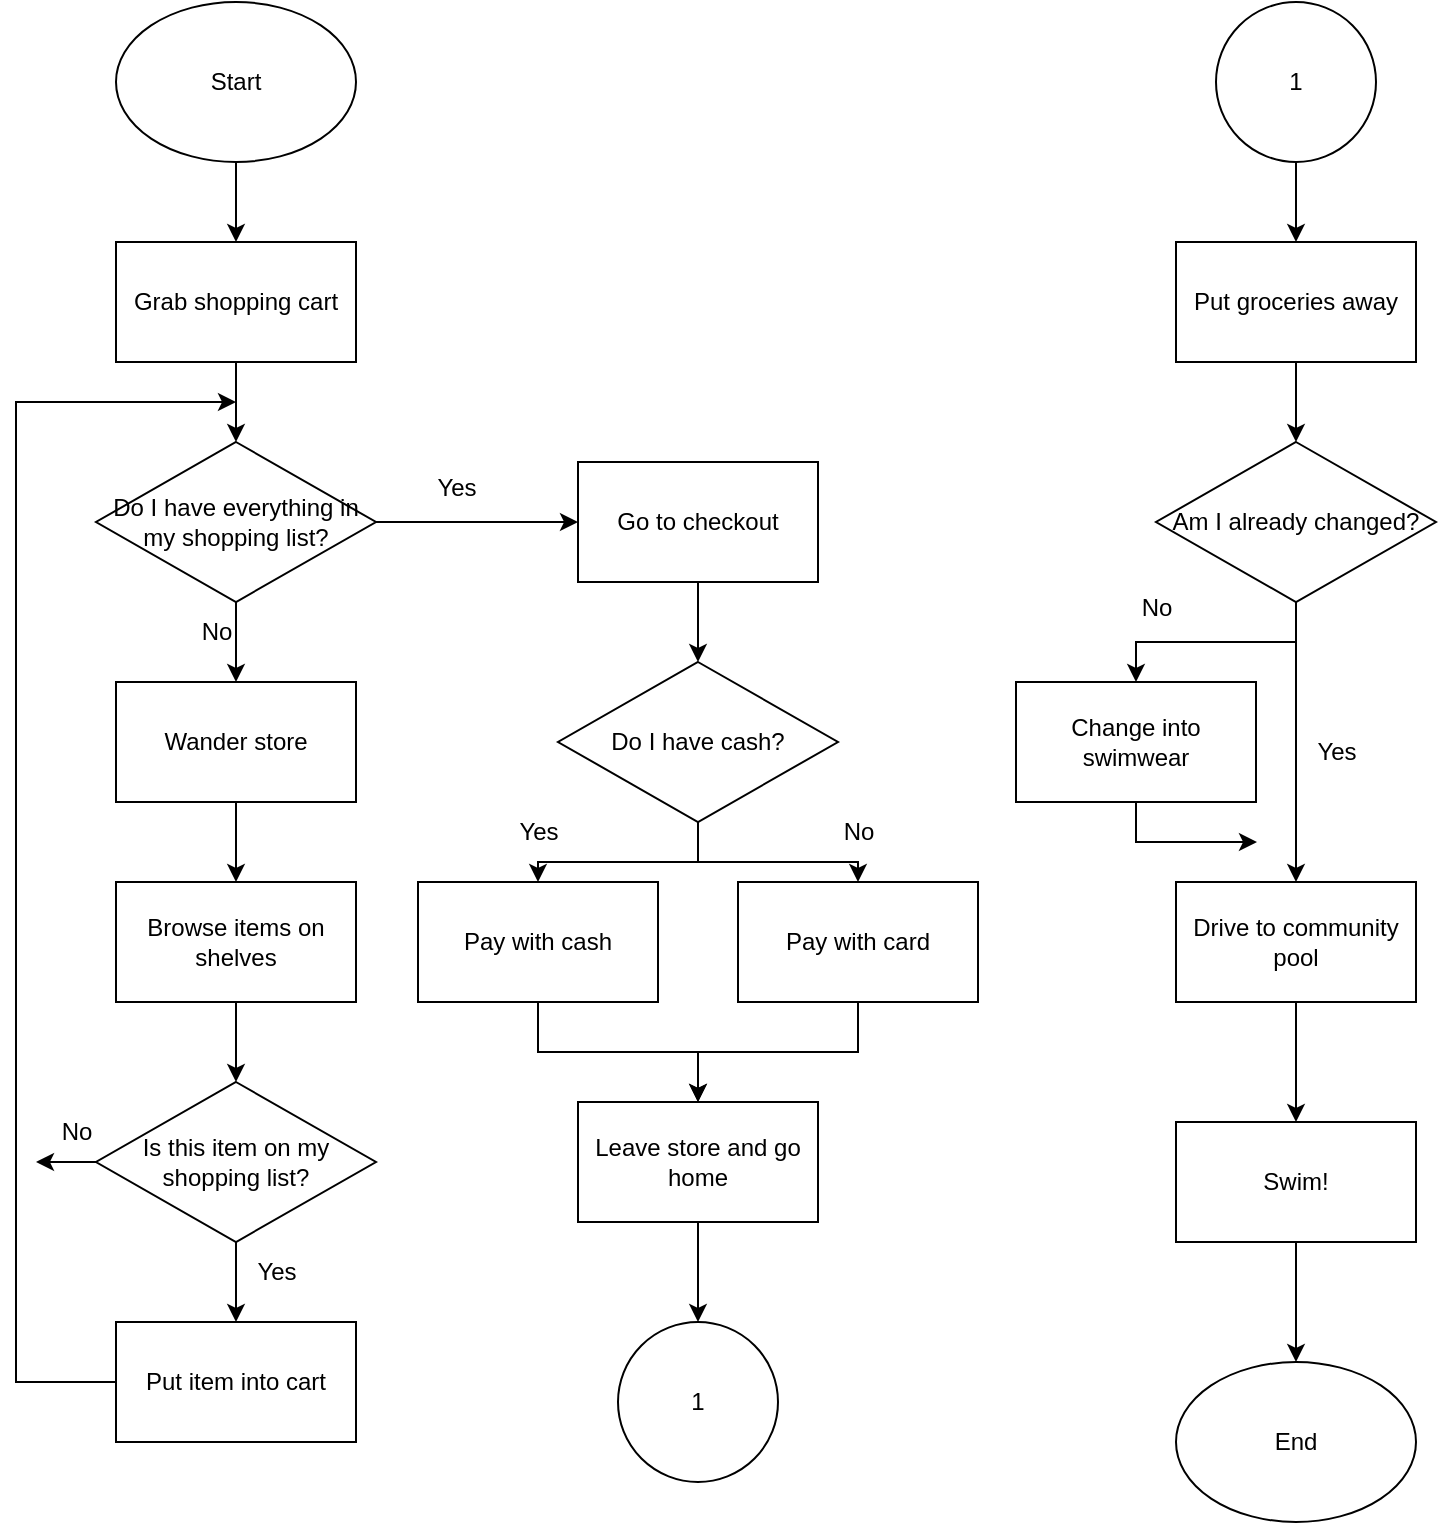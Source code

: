 <mxfile version="24.7.13">
  <diagram name="Page-1" id="i1qydEw4L0IxSHDY14Tf">
    <mxGraphModel dx="976" dy="1551" grid="1" gridSize="10" guides="1" tooltips="1" connect="1" arrows="1" fold="1" page="1" pageScale="1" pageWidth="850" pageHeight="1100" math="0" shadow="0">
      <root>
        <mxCell id="0" />
        <mxCell id="1" parent="0" />
        <mxCell id="wf9cqmbmSkDsWgFhtP63-7" value="" style="edgeStyle=orthogonalEdgeStyle;rounded=0;orthogonalLoop=1;jettySize=auto;html=1;" edge="1" parent="1" source="wf9cqmbmSkDsWgFhtP63-1" target="wf9cqmbmSkDsWgFhtP63-2">
          <mxGeometry relative="1" as="geometry" />
        </mxCell>
        <mxCell id="wf9cqmbmSkDsWgFhtP63-1" value="Start" style="ellipse;whiteSpace=wrap;html=1;" vertex="1" parent="1">
          <mxGeometry x="90" y="40" width="120" height="80" as="geometry" />
        </mxCell>
        <mxCell id="wf9cqmbmSkDsWgFhtP63-8" value="" style="edgeStyle=orthogonalEdgeStyle;rounded=0;orthogonalLoop=1;jettySize=auto;html=1;" edge="1" parent="1" source="wf9cqmbmSkDsWgFhtP63-2" target="wf9cqmbmSkDsWgFhtP63-6">
          <mxGeometry relative="1" as="geometry" />
        </mxCell>
        <mxCell id="wf9cqmbmSkDsWgFhtP63-2" value="Grab shopping cart" style="rounded=0;whiteSpace=wrap;html=1;" vertex="1" parent="1">
          <mxGeometry x="90" y="160" width="120" height="60" as="geometry" />
        </mxCell>
        <mxCell id="wf9cqmbmSkDsWgFhtP63-10" value="" style="edgeStyle=orthogonalEdgeStyle;rounded=0;orthogonalLoop=1;jettySize=auto;html=1;" edge="1" parent="1" source="wf9cqmbmSkDsWgFhtP63-3" target="wf9cqmbmSkDsWgFhtP63-4">
          <mxGeometry relative="1" as="geometry" />
        </mxCell>
        <mxCell id="wf9cqmbmSkDsWgFhtP63-3" value="Wander store" style="rounded=0;whiteSpace=wrap;html=1;" vertex="1" parent="1">
          <mxGeometry x="90" y="380" width="120" height="60" as="geometry" />
        </mxCell>
        <mxCell id="wf9cqmbmSkDsWgFhtP63-11" value="" style="edgeStyle=orthogonalEdgeStyle;rounded=0;orthogonalLoop=1;jettySize=auto;html=1;" edge="1" parent="1" source="wf9cqmbmSkDsWgFhtP63-4" target="wf9cqmbmSkDsWgFhtP63-5">
          <mxGeometry relative="1" as="geometry" />
        </mxCell>
        <mxCell id="wf9cqmbmSkDsWgFhtP63-4" value="Browse items on shelves" style="rounded=0;whiteSpace=wrap;html=1;" vertex="1" parent="1">
          <mxGeometry x="90" y="480" width="120" height="60" as="geometry" />
        </mxCell>
        <mxCell id="wf9cqmbmSkDsWgFhtP63-15" value="" style="edgeStyle=orthogonalEdgeStyle;rounded=0;orthogonalLoop=1;jettySize=auto;html=1;" edge="1" parent="1" source="wf9cqmbmSkDsWgFhtP63-5" target="wf9cqmbmSkDsWgFhtP63-13">
          <mxGeometry relative="1" as="geometry" />
        </mxCell>
        <mxCell id="wf9cqmbmSkDsWgFhtP63-16" style="edgeStyle=orthogonalEdgeStyle;rounded=0;orthogonalLoop=1;jettySize=auto;html=1;" edge="1" parent="1" source="wf9cqmbmSkDsWgFhtP63-5">
          <mxGeometry relative="1" as="geometry">
            <mxPoint x="50" y="620" as="targetPoint" />
          </mxGeometry>
        </mxCell>
        <mxCell id="wf9cqmbmSkDsWgFhtP63-5" value="Is this item on my shopping list?" style="rhombus;whiteSpace=wrap;html=1;" vertex="1" parent="1">
          <mxGeometry x="80" y="580" width="140" height="80" as="geometry" />
        </mxCell>
        <mxCell id="wf9cqmbmSkDsWgFhtP63-9" value="" style="edgeStyle=orthogonalEdgeStyle;rounded=0;orthogonalLoop=1;jettySize=auto;html=1;" edge="1" parent="1" source="wf9cqmbmSkDsWgFhtP63-6" target="wf9cqmbmSkDsWgFhtP63-3">
          <mxGeometry relative="1" as="geometry" />
        </mxCell>
        <mxCell id="wf9cqmbmSkDsWgFhtP63-20" value="" style="edgeStyle=orthogonalEdgeStyle;rounded=0;orthogonalLoop=1;jettySize=auto;html=1;" edge="1" parent="1" source="wf9cqmbmSkDsWgFhtP63-6" target="wf9cqmbmSkDsWgFhtP63-19">
          <mxGeometry relative="1" as="geometry" />
        </mxCell>
        <mxCell id="wf9cqmbmSkDsWgFhtP63-6" value="Do I have everything in my shopping list?" style="rhombus;whiteSpace=wrap;html=1;" vertex="1" parent="1">
          <mxGeometry x="80" y="260" width="140" height="80" as="geometry" />
        </mxCell>
        <mxCell id="wf9cqmbmSkDsWgFhtP63-12" value="No" style="text;html=1;align=center;verticalAlign=middle;resizable=0;points=[];autosize=1;strokeColor=none;fillColor=none;" vertex="1" parent="1">
          <mxGeometry x="120" y="340" width="40" height="30" as="geometry" />
        </mxCell>
        <mxCell id="wf9cqmbmSkDsWgFhtP63-14" style="edgeStyle=orthogonalEdgeStyle;rounded=0;orthogonalLoop=1;jettySize=auto;html=1;" edge="1" parent="1" source="wf9cqmbmSkDsWgFhtP63-13">
          <mxGeometry relative="1" as="geometry">
            <mxPoint x="150" y="240" as="targetPoint" />
            <Array as="points">
              <mxPoint x="40" y="730" />
              <mxPoint x="40" y="240" />
            </Array>
          </mxGeometry>
        </mxCell>
        <mxCell id="wf9cqmbmSkDsWgFhtP63-13" value="Put item into cart" style="rounded=0;whiteSpace=wrap;html=1;" vertex="1" parent="1">
          <mxGeometry x="90" y="700" width="120" height="60" as="geometry" />
        </mxCell>
        <mxCell id="wf9cqmbmSkDsWgFhtP63-17" value="No" style="text;html=1;align=center;verticalAlign=middle;resizable=0;points=[];autosize=1;strokeColor=none;fillColor=none;" vertex="1" parent="1">
          <mxGeometry x="50" y="590" width="40" height="30" as="geometry" />
        </mxCell>
        <mxCell id="wf9cqmbmSkDsWgFhtP63-18" value="Yes" style="text;html=1;align=center;verticalAlign=middle;resizable=0;points=[];autosize=1;strokeColor=none;fillColor=none;" vertex="1" parent="1">
          <mxGeometry x="150" y="660" width="40" height="30" as="geometry" />
        </mxCell>
        <mxCell id="wf9cqmbmSkDsWgFhtP63-23" value="" style="edgeStyle=orthogonalEdgeStyle;rounded=0;orthogonalLoop=1;jettySize=auto;html=1;" edge="1" parent="1" source="wf9cqmbmSkDsWgFhtP63-19" target="wf9cqmbmSkDsWgFhtP63-22">
          <mxGeometry relative="1" as="geometry" />
        </mxCell>
        <mxCell id="wf9cqmbmSkDsWgFhtP63-19" value="Go to checkout" style="whiteSpace=wrap;html=1;" vertex="1" parent="1">
          <mxGeometry x="321" y="270" width="120" height="60" as="geometry" />
        </mxCell>
        <mxCell id="wf9cqmbmSkDsWgFhtP63-21" value="Yes" style="text;html=1;align=center;verticalAlign=middle;resizable=0;points=[];autosize=1;strokeColor=none;fillColor=none;" vertex="1" parent="1">
          <mxGeometry x="240" y="268" width="40" height="30" as="geometry" />
        </mxCell>
        <mxCell id="wf9cqmbmSkDsWgFhtP63-26" style="edgeStyle=orthogonalEdgeStyle;rounded=0;orthogonalLoop=1;jettySize=auto;html=1;" edge="1" parent="1" source="wf9cqmbmSkDsWgFhtP63-22" target="wf9cqmbmSkDsWgFhtP63-24">
          <mxGeometry relative="1" as="geometry" />
        </mxCell>
        <mxCell id="wf9cqmbmSkDsWgFhtP63-27" style="edgeStyle=orthogonalEdgeStyle;rounded=0;orthogonalLoop=1;jettySize=auto;html=1;" edge="1" parent="1" source="wf9cqmbmSkDsWgFhtP63-22" target="wf9cqmbmSkDsWgFhtP63-25">
          <mxGeometry relative="1" as="geometry" />
        </mxCell>
        <mxCell id="wf9cqmbmSkDsWgFhtP63-22" value="Do I have cash?" style="rhombus;whiteSpace=wrap;html=1;" vertex="1" parent="1">
          <mxGeometry x="311" y="370" width="140" height="80" as="geometry" />
        </mxCell>
        <mxCell id="wf9cqmbmSkDsWgFhtP63-34" style="edgeStyle=orthogonalEdgeStyle;rounded=0;orthogonalLoop=1;jettySize=auto;html=1;entryX=0.5;entryY=0;entryDx=0;entryDy=0;" edge="1" parent="1" source="wf9cqmbmSkDsWgFhtP63-24" target="wf9cqmbmSkDsWgFhtP63-30">
          <mxGeometry relative="1" as="geometry" />
        </mxCell>
        <mxCell id="wf9cqmbmSkDsWgFhtP63-24" value="Pay with cash" style="rounded=0;whiteSpace=wrap;html=1;" vertex="1" parent="1">
          <mxGeometry x="241" y="480" width="120" height="60" as="geometry" />
        </mxCell>
        <mxCell id="wf9cqmbmSkDsWgFhtP63-35" style="edgeStyle=orthogonalEdgeStyle;rounded=0;orthogonalLoop=1;jettySize=auto;html=1;" edge="1" parent="1" source="wf9cqmbmSkDsWgFhtP63-25" target="wf9cqmbmSkDsWgFhtP63-30">
          <mxGeometry relative="1" as="geometry" />
        </mxCell>
        <mxCell id="wf9cqmbmSkDsWgFhtP63-25" value="Pay with card" style="rounded=0;whiteSpace=wrap;html=1;" vertex="1" parent="1">
          <mxGeometry x="401" y="480" width="120" height="60" as="geometry" />
        </mxCell>
        <mxCell id="wf9cqmbmSkDsWgFhtP63-28" value="Yes" style="text;html=1;align=center;verticalAlign=middle;resizable=0;points=[];autosize=1;strokeColor=none;fillColor=none;" vertex="1" parent="1">
          <mxGeometry x="281" y="440" width="40" height="30" as="geometry" />
        </mxCell>
        <mxCell id="wf9cqmbmSkDsWgFhtP63-29" value="No" style="text;html=1;align=center;verticalAlign=middle;resizable=0;points=[];autosize=1;strokeColor=none;fillColor=none;" vertex="1" parent="1">
          <mxGeometry x="441" y="440" width="40" height="30" as="geometry" />
        </mxCell>
        <mxCell id="wf9cqmbmSkDsWgFhtP63-36" value="" style="edgeStyle=orthogonalEdgeStyle;rounded=0;orthogonalLoop=1;jettySize=auto;html=1;" edge="1" parent="1" source="wf9cqmbmSkDsWgFhtP63-30" target="wf9cqmbmSkDsWgFhtP63-33">
          <mxGeometry relative="1" as="geometry" />
        </mxCell>
        <mxCell id="wf9cqmbmSkDsWgFhtP63-30" value="Leave store and go home" style="rounded=0;whiteSpace=wrap;html=1;" vertex="1" parent="1">
          <mxGeometry x="321" y="590" width="120" height="60" as="geometry" />
        </mxCell>
        <mxCell id="wf9cqmbmSkDsWgFhtP63-33" value="1" style="ellipse;whiteSpace=wrap;html=1;aspect=fixed;" vertex="1" parent="1">
          <mxGeometry x="341" y="700" width="80" height="80" as="geometry" />
        </mxCell>
        <mxCell id="wf9cqmbmSkDsWgFhtP63-40" value="" style="edgeStyle=orthogonalEdgeStyle;rounded=0;orthogonalLoop=1;jettySize=auto;html=1;" edge="1" parent="1" source="wf9cqmbmSkDsWgFhtP63-37" target="wf9cqmbmSkDsWgFhtP63-39">
          <mxGeometry relative="1" as="geometry" />
        </mxCell>
        <mxCell id="wf9cqmbmSkDsWgFhtP63-37" value="1" style="ellipse;whiteSpace=wrap;html=1;aspect=fixed;" vertex="1" parent="1">
          <mxGeometry x="640" y="40" width="80" height="80" as="geometry" />
        </mxCell>
        <mxCell id="wf9cqmbmSkDsWgFhtP63-49" value="" style="edgeStyle=orthogonalEdgeStyle;rounded=0;orthogonalLoop=1;jettySize=auto;html=1;" edge="1" parent="1" source="wf9cqmbmSkDsWgFhtP63-39" target="wf9cqmbmSkDsWgFhtP63-41">
          <mxGeometry relative="1" as="geometry" />
        </mxCell>
        <mxCell id="wf9cqmbmSkDsWgFhtP63-39" value="Put groceries away" style="rounded=0;whiteSpace=wrap;html=1;" vertex="1" parent="1">
          <mxGeometry x="620" y="160" width="120" height="60" as="geometry" />
        </mxCell>
        <mxCell id="wf9cqmbmSkDsWgFhtP63-44" style="edgeStyle=orthogonalEdgeStyle;rounded=0;orthogonalLoop=1;jettySize=auto;html=1;entryX=0.5;entryY=0;entryDx=0;entryDy=0;" edge="1" parent="1" source="wf9cqmbmSkDsWgFhtP63-41" target="wf9cqmbmSkDsWgFhtP63-42">
          <mxGeometry relative="1" as="geometry" />
        </mxCell>
        <mxCell id="wf9cqmbmSkDsWgFhtP63-45" style="edgeStyle=orthogonalEdgeStyle;rounded=0;orthogonalLoop=1;jettySize=auto;html=1;" edge="1" parent="1" source="wf9cqmbmSkDsWgFhtP63-41" target="wf9cqmbmSkDsWgFhtP63-43">
          <mxGeometry relative="1" as="geometry" />
        </mxCell>
        <mxCell id="wf9cqmbmSkDsWgFhtP63-41" value="Am I already changed?" style="rhombus;whiteSpace=wrap;html=1;" vertex="1" parent="1">
          <mxGeometry x="610" y="260" width="140" height="80" as="geometry" />
        </mxCell>
        <mxCell id="wf9cqmbmSkDsWgFhtP63-46" style="edgeStyle=orthogonalEdgeStyle;rounded=0;orthogonalLoop=1;jettySize=auto;html=1;" edge="1" parent="1" source="wf9cqmbmSkDsWgFhtP63-42">
          <mxGeometry relative="1" as="geometry">
            <mxPoint x="660" y="460" as="targetPoint" />
          </mxGeometry>
        </mxCell>
        <mxCell id="wf9cqmbmSkDsWgFhtP63-42" value="Change into swimwear" style="rounded=0;whiteSpace=wrap;html=1;" vertex="1" parent="1">
          <mxGeometry x="540" y="380" width="120" height="60" as="geometry" />
        </mxCell>
        <mxCell id="wf9cqmbmSkDsWgFhtP63-51" value="" style="edgeStyle=orthogonalEdgeStyle;rounded=0;orthogonalLoop=1;jettySize=auto;html=1;" edge="1" parent="1" source="wf9cqmbmSkDsWgFhtP63-43" target="wf9cqmbmSkDsWgFhtP63-50">
          <mxGeometry relative="1" as="geometry" />
        </mxCell>
        <mxCell id="wf9cqmbmSkDsWgFhtP63-43" value="Drive to community pool" style="rounded=0;whiteSpace=wrap;html=1;" vertex="1" parent="1">
          <mxGeometry x="620" y="480" width="120" height="60" as="geometry" />
        </mxCell>
        <mxCell id="wf9cqmbmSkDsWgFhtP63-47" value="No" style="text;html=1;align=center;verticalAlign=middle;resizable=0;points=[];autosize=1;strokeColor=none;fillColor=none;" vertex="1" parent="1">
          <mxGeometry x="590" y="328" width="40" height="30" as="geometry" />
        </mxCell>
        <mxCell id="wf9cqmbmSkDsWgFhtP63-48" value="Yes" style="text;html=1;align=center;verticalAlign=middle;resizable=0;points=[];autosize=1;strokeColor=none;fillColor=none;" vertex="1" parent="1">
          <mxGeometry x="680" y="400" width="40" height="30" as="geometry" />
        </mxCell>
        <mxCell id="wf9cqmbmSkDsWgFhtP63-53" value="" style="edgeStyle=orthogonalEdgeStyle;rounded=0;orthogonalLoop=1;jettySize=auto;html=1;" edge="1" parent="1" source="wf9cqmbmSkDsWgFhtP63-50" target="wf9cqmbmSkDsWgFhtP63-52">
          <mxGeometry relative="1" as="geometry" />
        </mxCell>
        <mxCell id="wf9cqmbmSkDsWgFhtP63-50" value="Swim!" style="whiteSpace=wrap;html=1;rounded=0;" vertex="1" parent="1">
          <mxGeometry x="620" y="600" width="120" height="60" as="geometry" />
        </mxCell>
        <mxCell id="wf9cqmbmSkDsWgFhtP63-52" value="End" style="ellipse;whiteSpace=wrap;html=1;" vertex="1" parent="1">
          <mxGeometry x="620" y="720" width="120" height="80" as="geometry" />
        </mxCell>
      </root>
    </mxGraphModel>
  </diagram>
</mxfile>
